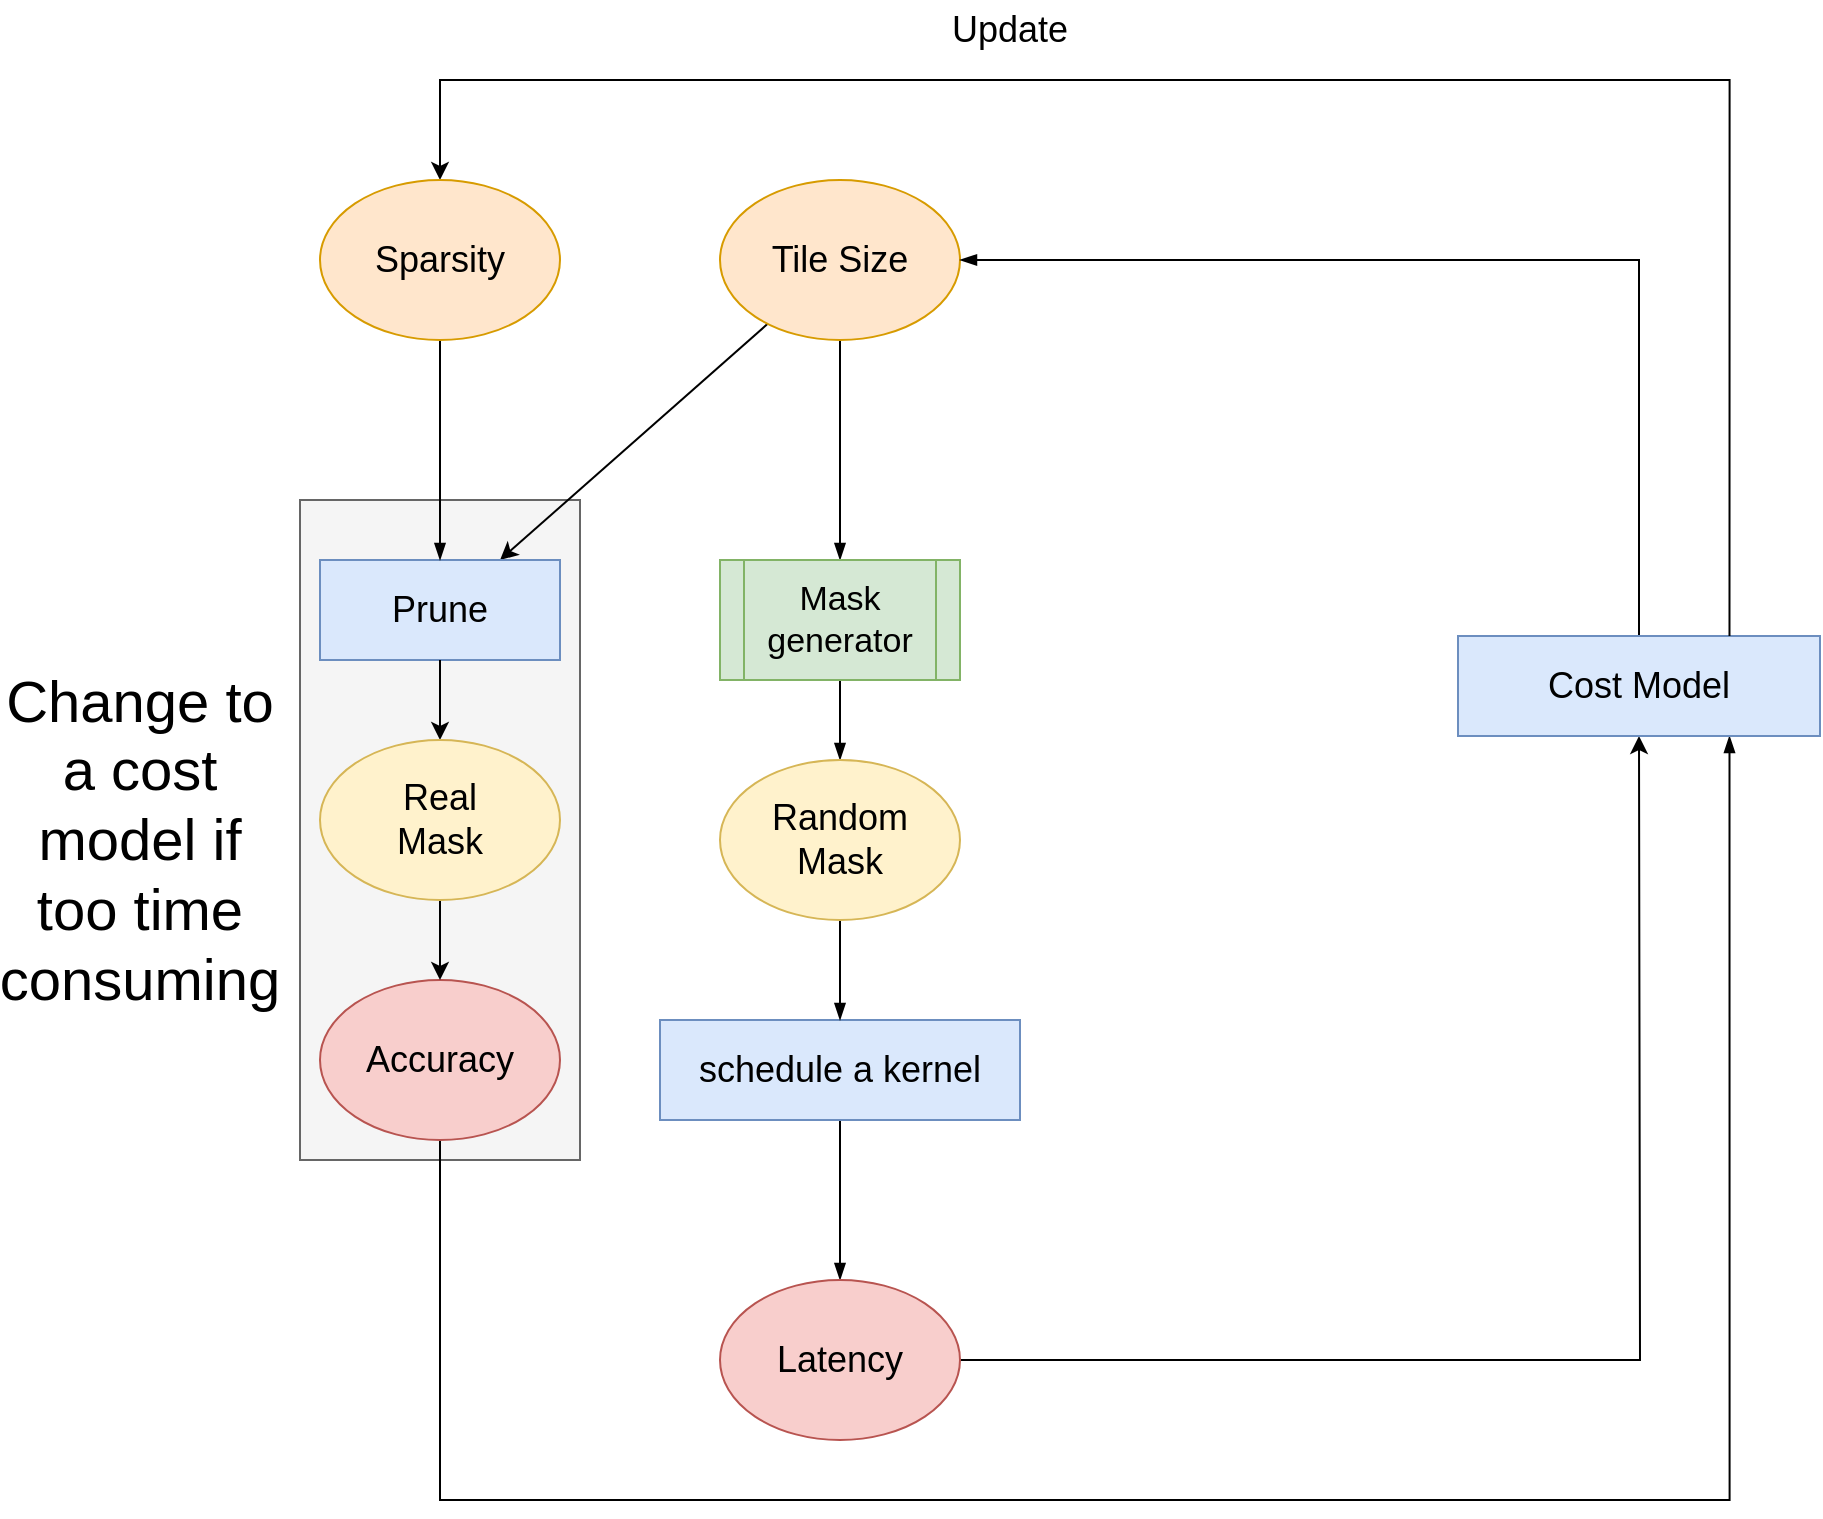 <mxfile version="20.8.20" type="github">
  <diagram name="第 1 页" id="ZSmWvPYyhMm1NjeAWpzS">
    <mxGraphModel dx="2293" dy="899" grid="1" gridSize="10" guides="1" tooltips="1" connect="1" arrows="1" fold="1" page="1" pageScale="1" pageWidth="827" pageHeight="1169" math="0" shadow="0">
      <root>
        <mxCell id="0" />
        <mxCell id="1" parent="0" />
        <mxCell id="2mOsJv5o1-elGFaLER7f-24" value="" style="rounded=0;whiteSpace=wrap;html=1;fontSize=17;fillColor=#f5f5f5;fontColor=#333333;strokeColor=#666666;" parent="1" vertex="1">
          <mxGeometry x="30" y="350" width="140" height="330" as="geometry" />
        </mxCell>
        <mxCell id="2mOsJv5o1-elGFaLER7f-17" style="edgeStyle=orthogonalEdgeStyle;rounded=0;orthogonalLoop=1;jettySize=auto;html=1;entryX=0.75;entryY=1;entryDx=0;entryDy=0;fontSize=17;endArrow=blockThin;endFill=1;" parent="1" source="ZLMnLhB53y7CrOd58POB-1" target="ZLMnLhB53y7CrOd58POB-22" edge="1">
          <mxGeometry relative="1" as="geometry">
            <Array as="points">
              <mxPoint x="100" y="850" />
              <mxPoint x="745" y="850" />
            </Array>
          </mxGeometry>
        </mxCell>
        <mxCell id="ZLMnLhB53y7CrOd58POB-1" value="&lt;font style=&quot;font-size: 18px;&quot;&gt;Accuracy&lt;/font&gt;" style="ellipse;whiteSpace=wrap;html=1;fillColor=#f8cecc;strokeColor=#b85450;" parent="1" vertex="1">
          <mxGeometry x="40" y="590" width="120" height="80" as="geometry" />
        </mxCell>
        <mxCell id="2mOsJv5o1-elGFaLER7f-16" style="edgeStyle=orthogonalEdgeStyle;rounded=0;orthogonalLoop=1;jettySize=auto;html=1;entryX=0.5;entryY=0;entryDx=0;entryDy=0;fontSize=17;endArrow=blockThin;endFill=1;" parent="1" source="ZLMnLhB53y7CrOd58POB-2" target="2mOsJv5o1-elGFaLER7f-10" edge="1">
          <mxGeometry relative="1" as="geometry" />
        </mxCell>
        <mxCell id="2mOsJv5o1-elGFaLER7f-23" style="rounded=0;orthogonalLoop=1;jettySize=auto;html=1;entryX=0.75;entryY=0;entryDx=0;entryDy=0;fontSize=17;startArrow=none;startFill=0;endArrow=classic;endFill=1;" parent="1" source="ZLMnLhB53y7CrOd58POB-2" target="ZLMnLhB53y7CrOd58POB-3" edge="1">
          <mxGeometry relative="1" as="geometry" />
        </mxCell>
        <mxCell id="ZLMnLhB53y7CrOd58POB-2" value="&lt;font style=&quot;font-size: 18px;&quot;&gt;Tile Size&lt;/font&gt;" style="ellipse;whiteSpace=wrap;html=1;fillColor=#ffe6cc;strokeColor=#d79b00;" parent="1" vertex="1">
          <mxGeometry x="240" y="190" width="120" height="80" as="geometry" />
        </mxCell>
        <mxCell id="ZLMnLhB53y7CrOd58POB-3" value="&lt;font style=&quot;font-size: 18px;&quot;&gt;Prune&lt;/font&gt;" style="rounded=0;whiteSpace=wrap;html=1;fillColor=#dae8fc;strokeColor=#6c8ebf;" parent="1" vertex="1">
          <mxGeometry x="40" y="380" width="120" height="50" as="geometry" />
        </mxCell>
        <mxCell id="ZLMnLhB53y7CrOd58POB-6" value="" style="endArrow=classic;html=1;rounded=0;fontSize=18;exitX=0.5;exitY=1;exitDx=0;exitDy=0;entryX=0.5;entryY=0;entryDx=0;entryDy=0;" parent="1" source="ZLMnLhB53y7CrOd58POB-3" target="ZLMnLhB53y7CrOd58POB-12" edge="1">
          <mxGeometry width="50" height="50" relative="1" as="geometry">
            <mxPoint x="240" y="520" as="sourcePoint" />
            <mxPoint x="210" y="460" as="targetPoint" />
          </mxGeometry>
        </mxCell>
        <mxCell id="2mOsJv5o1-elGFaLER7f-1" style="edgeStyle=orthogonalEdgeStyle;rounded=0;orthogonalLoop=1;jettySize=auto;html=1;entryX=0.5;entryY=0;entryDx=0;entryDy=0;" parent="1" source="ZLMnLhB53y7CrOd58POB-12" target="ZLMnLhB53y7CrOd58POB-1" edge="1">
          <mxGeometry relative="1" as="geometry" />
        </mxCell>
        <mxCell id="ZLMnLhB53y7CrOd58POB-12" value="&lt;font size=&quot;4&quot;&gt;Real&lt;br&gt;Mask&lt;/font&gt;" style="ellipse;whiteSpace=wrap;html=1;fillColor=#fff2cc;strokeColor=#d6b656;" parent="1" vertex="1">
          <mxGeometry x="40" y="470" width="120" height="80" as="geometry" />
        </mxCell>
        <mxCell id="2mOsJv5o1-elGFaLER7f-9" style="edgeStyle=orthogonalEdgeStyle;rounded=0;orthogonalLoop=1;jettySize=auto;html=1;entryX=0.5;entryY=0;entryDx=0;entryDy=0;endArrow=blockThin;endFill=1;" parent="1" source="ZLMnLhB53y7CrOd58POB-15" target="ZLMnLhB53y7CrOd58POB-20" edge="1">
          <mxGeometry relative="1" as="geometry" />
        </mxCell>
        <mxCell id="ZLMnLhB53y7CrOd58POB-15" value="schedule a kernel" style="rounded=0;whiteSpace=wrap;html=1;fontSize=18;fillColor=#dae8fc;strokeColor=#6c8ebf;" parent="1" vertex="1">
          <mxGeometry x="210" y="610" width="180" height="50" as="geometry" />
        </mxCell>
        <mxCell id="ZLMnLhB53y7CrOd58POB-23" style="edgeStyle=none;rounded=0;orthogonalLoop=1;jettySize=auto;html=1;fontSize=18;entryX=0.5;entryY=1;entryDx=0;entryDy=0;" parent="1" source="ZLMnLhB53y7CrOd58POB-20" target="ZLMnLhB53y7CrOd58POB-22" edge="1">
          <mxGeometry relative="1" as="geometry">
            <mxPoint x="699" y="210" as="targetPoint" />
            <Array as="points">
              <mxPoint x="700" y="780" />
            </Array>
          </mxGeometry>
        </mxCell>
        <mxCell id="ZLMnLhB53y7CrOd58POB-20" value="Latency" style="ellipse;whiteSpace=wrap;html=1;fontSize=18;fillColor=#f8cecc;strokeColor=#b85450;" parent="1" vertex="1">
          <mxGeometry x="240" y="740" width="120" height="80" as="geometry" />
        </mxCell>
        <mxCell id="2mOsJv5o1-elGFaLER7f-18" style="edgeStyle=orthogonalEdgeStyle;rounded=0;orthogonalLoop=1;jettySize=auto;html=1;entryX=1;entryY=0.5;entryDx=0;entryDy=0;fontSize=17;endArrow=blockThin;endFill=1;" parent="1" source="ZLMnLhB53y7CrOd58POB-22" target="ZLMnLhB53y7CrOd58POB-2" edge="1">
          <mxGeometry relative="1" as="geometry">
            <Array as="points">
              <mxPoint x="700" y="230" />
            </Array>
          </mxGeometry>
        </mxCell>
        <mxCell id="ZLMnLhB53y7CrOd58POB-22" value="Cost Model" style="rounded=0;whiteSpace=wrap;html=1;fontSize=18;fillColor=#dae8fc;strokeColor=#6c8ebf;" parent="1" vertex="1">
          <mxGeometry x="609" y="418" width="181" height="50" as="geometry" />
        </mxCell>
        <mxCell id="ZLMnLhB53y7CrOd58POB-30" value="Update" style="text;html=1;strokeColor=none;fillColor=none;align=center;verticalAlign=middle;whiteSpace=wrap;rounded=0;fontSize=18;" parent="1" vertex="1">
          <mxGeometry x="320" y="100" width="130" height="30" as="geometry" />
        </mxCell>
        <mxCell id="2mOsJv5o1-elGFaLER7f-15" style="edgeStyle=orthogonalEdgeStyle;rounded=0;orthogonalLoop=1;jettySize=auto;html=1;exitX=0.5;exitY=1;exitDx=0;exitDy=0;entryX=0.5;entryY=0;entryDx=0;entryDy=0;fontSize=17;endArrow=blockThin;endFill=1;" parent="1" source="niBAzzRXNpo4yKbwdz7n-1" target="ZLMnLhB53y7CrOd58POB-3" edge="1">
          <mxGeometry relative="1" as="geometry" />
        </mxCell>
        <mxCell id="2mOsJv5o1-elGFaLER7f-21" style="edgeStyle=orthogonalEdgeStyle;rounded=0;orthogonalLoop=1;jettySize=auto;html=1;entryX=0.75;entryY=0;entryDx=0;entryDy=0;fontSize=17;endArrow=none;endFill=0;startArrow=classic;startFill=1;" parent="1" source="niBAzzRXNpo4yKbwdz7n-1" target="ZLMnLhB53y7CrOd58POB-22" edge="1">
          <mxGeometry relative="1" as="geometry">
            <Array as="points">
              <mxPoint x="100" y="140" />
              <mxPoint x="745" y="140" />
            </Array>
          </mxGeometry>
        </mxCell>
        <mxCell id="niBAzzRXNpo4yKbwdz7n-1" value="&lt;font size=&quot;4&quot;&gt;Sparsity&lt;/font&gt;" style="ellipse;whiteSpace=wrap;html=1;fillColor=#ffe6cc;strokeColor=#d79b00;" parent="1" vertex="1">
          <mxGeometry x="40" y="190" width="120" height="80" as="geometry" />
        </mxCell>
        <mxCell id="2mOsJv5o1-elGFaLER7f-11" style="edgeStyle=orthogonalEdgeStyle;rounded=0;orthogonalLoop=1;jettySize=auto;html=1;endArrow=blockThin;endFill=1;entryX=0.5;entryY=0;entryDx=0;entryDy=0;" parent="1" source="2mOsJv5o1-elGFaLER7f-10" target="2mOsJv5o1-elGFaLER7f-12" edge="1">
          <mxGeometry relative="1" as="geometry">
            <mxPoint x="300" y="480" as="targetPoint" />
          </mxGeometry>
        </mxCell>
        <mxCell id="2mOsJv5o1-elGFaLER7f-10" value="&lt;font style=&quot;font-size: 17px;&quot;&gt;Mask generator&lt;/font&gt;" style="shape=process;whiteSpace=wrap;html=1;backgroundOutline=1;fillColor=#d5e8d4;strokeColor=#82b366;" parent="1" vertex="1">
          <mxGeometry x="240" y="380" width="120" height="60" as="geometry" />
        </mxCell>
        <mxCell id="2mOsJv5o1-elGFaLER7f-14" style="edgeStyle=orthogonalEdgeStyle;rounded=0;orthogonalLoop=1;jettySize=auto;html=1;entryX=0.5;entryY=0;entryDx=0;entryDy=0;fontSize=17;endArrow=blockThin;endFill=1;" parent="1" source="2mOsJv5o1-elGFaLER7f-12" target="ZLMnLhB53y7CrOd58POB-15" edge="1">
          <mxGeometry relative="1" as="geometry" />
        </mxCell>
        <mxCell id="2mOsJv5o1-elGFaLER7f-12" value="&lt;font size=&quot;4&quot;&gt;Random&lt;br&gt;Mask&lt;/font&gt;" style="ellipse;whiteSpace=wrap;html=1;fillColor=#fff2cc;strokeColor=#d6b656;" parent="1" vertex="1">
          <mxGeometry x="240" y="480" width="120" height="80" as="geometry" />
        </mxCell>
        <mxCell id="2mOsJv5o1-elGFaLER7f-25" value="&lt;font style=&quot;font-size: 29px;&quot;&gt;Change to a cost model if too time consuming&lt;/font&gt;" style="text;html=1;strokeColor=none;fillColor=none;align=center;verticalAlign=middle;whiteSpace=wrap;rounded=0;fontSize=17;" parent="1" vertex="1">
          <mxGeometry x="-110" y="390" width="120" height="260" as="geometry" />
        </mxCell>
      </root>
    </mxGraphModel>
  </diagram>
</mxfile>
